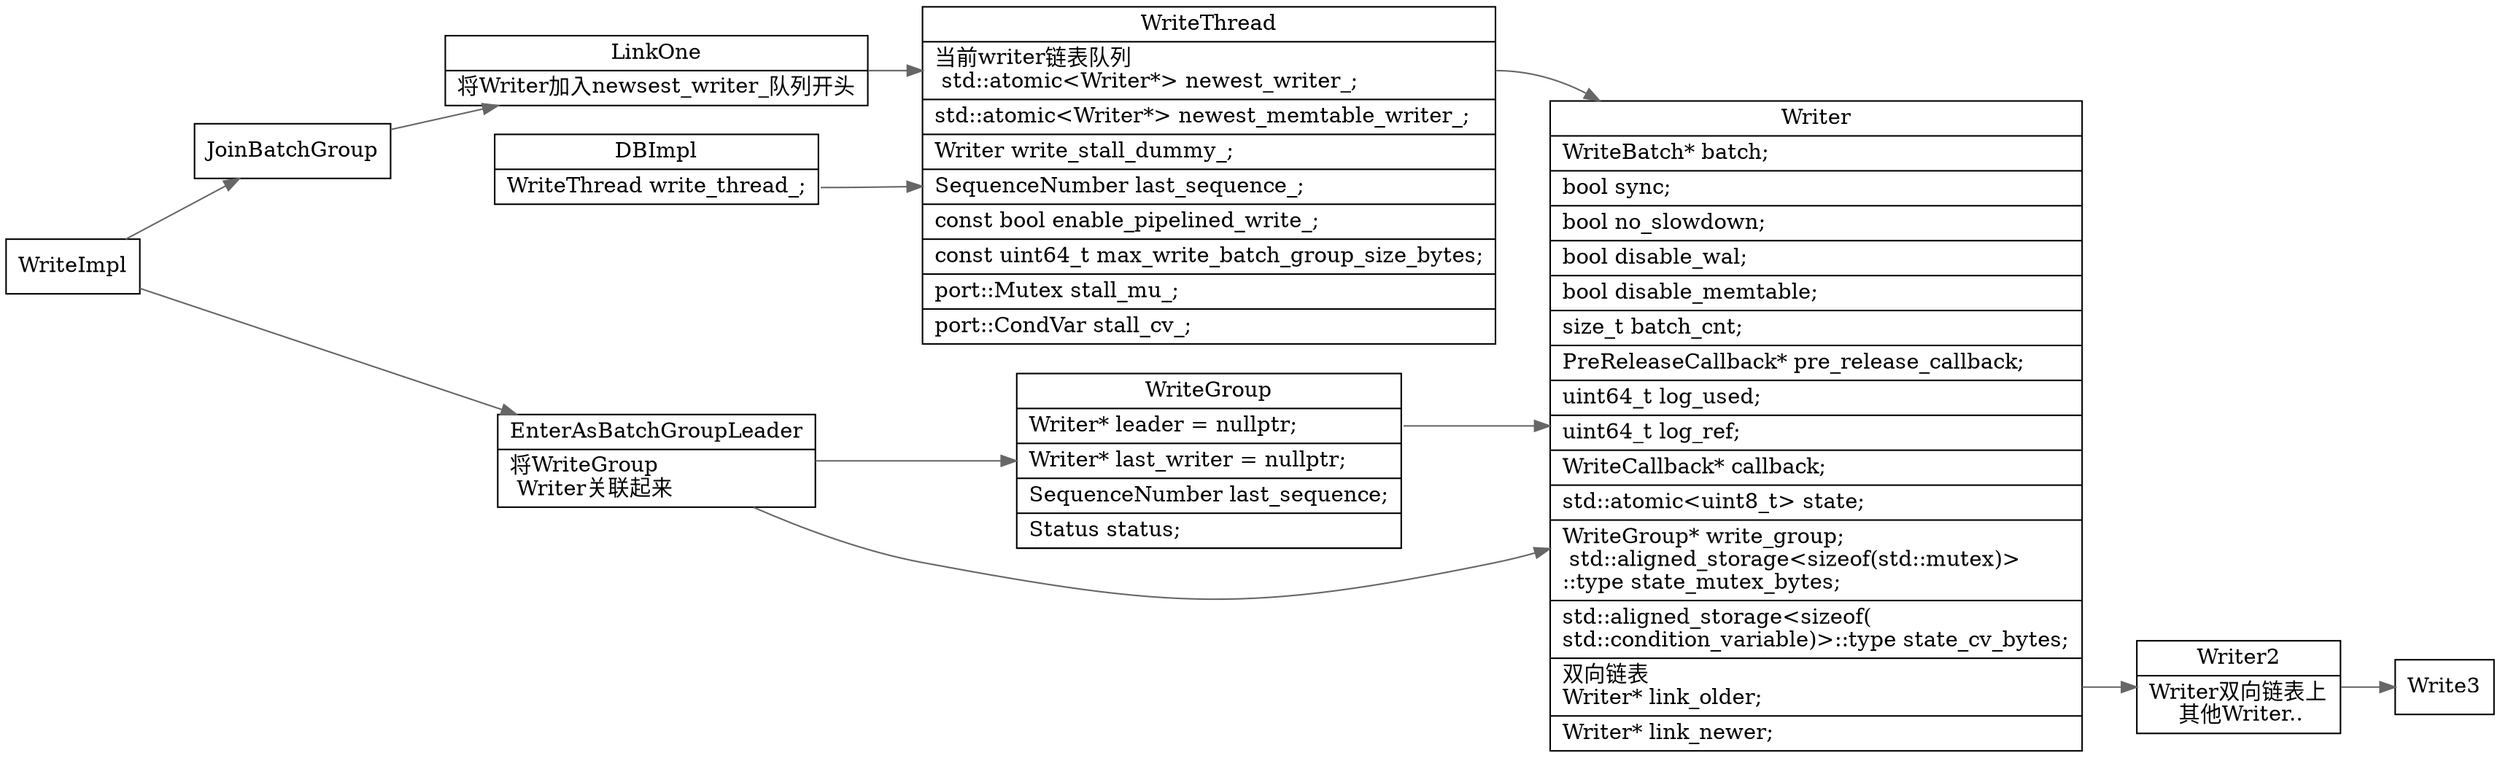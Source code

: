 digraph write_struct {
  node[shape=box;];
  newrank=true;
  rankdir=LR;
  edge[weight=5;color=gray40];
  DBImpl[
    shape="record";
    label="{{
      DBImpl|
        <WriteThread> WriteThread write_thread_;\l
    }}";
  ];
  DBImpl:WriteThread -> WriteThread;

  WriteGroup[
    shape="record";
    label="{{
      WriteGroup|
        <Writer> Writer* leader = nullptr;\l|
        Writer* last_writer = nullptr;\l|
        SequenceNumber last_sequence;\l|
        Status status;\l|
        std::atomic<size_t> running;\l
    }}";
  ];
  WriteGroup:Writer -> Writer;

  Writer[
    shape="record";
    label="{{
      Writer|
        WriteBatch* batch;\l|
        bool sync;\l|
        bool no_slowdown;\l|
        bool disable_wal;\l|
        bool disable_memtable;\l|
        size_t batch_cnt;\l|
        PreReleaseCallback* pre_release_callback;\l|
        uint64_t log_used;\l|
        uint64_t log_ref;\l|
        WriteCallback* callback;\l|
        <state> std::atomic\<uint8_t\> state;\l|
        WriteGroup* write_group;\l
        std::aligned_storage\<sizeof(std::mutex)\>\l::type state_mutex_bytes;\l|
        std::aligned_storage\<sizeof(\lstd::condition_variable)\>::type state_cv_bytes;\l|
        <Older> 双向链表\lWriter* link_older;\l|
        Writer* link_newer;\l
    }}";
  ];
  Writer:Older -> Writer2 -> Write3;
  Writer2[
    shape="record";
    label="{{
      Writer2|
      Writer双向链表上\l 
      其他Writer..
    }}";
  ];
  WriteThread[
    shape="record";
    label="{{
      WriteThread|
        <Writer>
        当前writer链表队列\l
        std::atomic\<Writer*\> newest_writer_;\l|
        std::atomic\<Writer*\> newest_memtable_writer_;\l|
        Writer write_stall_dummy_;\l|
        SequenceNumber last_sequence_;\l|
        const bool enable_pipelined_write_;\l|
        const uint64_t max_write_batch_group_size_bytes;\l|
        port::Mutex stall_mu_;\l|
        port::CondVar stall_cv_;\l
    }}";
  ];
  EnterAsBatchGroupLeader[
    shape="record";
    label="{{
      EnterAsBatchGroupLeader|
      将WriteGroup\l 
      Writer关联起来\l
    }}";
  ];
  LinkOne[
    shape="record";
    label="{{
      LinkOne|
      将Writer加入newsest_writer_队列开头
    }}";
  ];
  JoinBatchGroup -> LinkOne;
  WriteThread:Writer -> Writer;
  LinkOne -> WriteThread:Writer;
  WriteImpl -> JoinBatchGroup;
  WriteImpl -> EnterAsBatchGroupLeader -> {Writer, WriteGroup}
}
